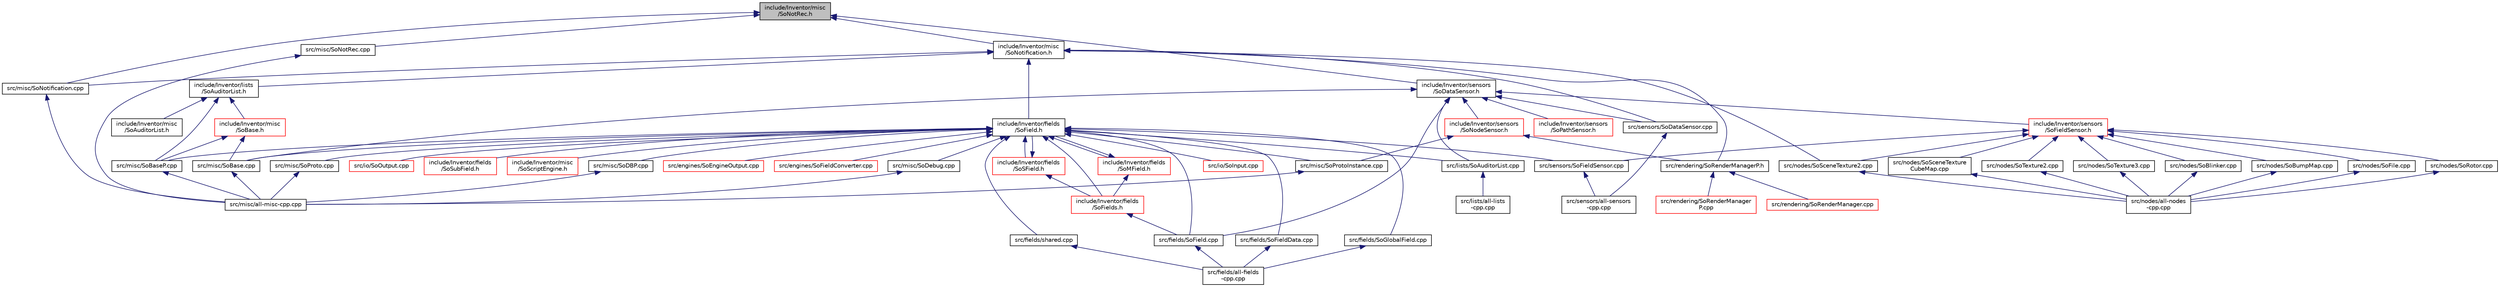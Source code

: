 digraph "include/Inventor/misc/SoNotRec.h"
{
 // LATEX_PDF_SIZE
  edge [fontname="Helvetica",fontsize="10",labelfontname="Helvetica",labelfontsize="10"];
  node [fontname="Helvetica",fontsize="10",shape=record];
  Node1 [label="include/Inventor/misc\l/SoNotRec.h",height=0.2,width=0.4,color="black", fillcolor="grey75", style="filled", fontcolor="black",tooltip=" "];
  Node1 -> Node2 [dir="back",color="midnightblue",fontsize="10",style="solid",fontname="Helvetica"];
  Node2 [label="src/misc/SoNotification.cpp",height=0.2,width=0.4,color="black", fillcolor="white", style="filled",URL="$SoNotification_8cpp.html",tooltip=" "];
  Node2 -> Node3 [dir="back",color="midnightblue",fontsize="10",style="solid",fontname="Helvetica"];
  Node3 [label="src/misc/all-misc-cpp.cpp",height=0.2,width=0.4,color="black", fillcolor="white", style="filled",URL="$all-misc-cpp_8cpp.html",tooltip=" "];
  Node1 -> Node4 [dir="back",color="midnightblue",fontsize="10",style="solid",fontname="Helvetica"];
  Node4 [label="src/misc/SoNotRec.cpp",height=0.2,width=0.4,color="black", fillcolor="white", style="filled",URL="$SoNotRec_8cpp.html",tooltip=" "];
  Node4 -> Node3 [dir="back",color="midnightblue",fontsize="10",style="solid",fontname="Helvetica"];
  Node1 -> Node5 [dir="back",color="midnightblue",fontsize="10",style="solid",fontname="Helvetica"];
  Node5 [label="include/Inventor/misc\l/SoNotification.h",height=0.2,width=0.4,color="black", fillcolor="white", style="filled",URL="$SoNotification_8h.html",tooltip=" "];
  Node5 -> Node2 [dir="back",color="midnightblue",fontsize="10",style="solid",fontname="Helvetica"];
  Node5 -> Node6 [dir="back",color="midnightblue",fontsize="10",style="solid",fontname="Helvetica"];
  Node6 [label="src/nodes/SoSceneTexture2.cpp",height=0.2,width=0.4,color="black", fillcolor="white", style="filled",URL="$SoSceneTexture2_8cpp.html",tooltip=" "];
  Node6 -> Node7 [dir="back",color="midnightblue",fontsize="10",style="solid",fontname="Helvetica"];
  Node7 [label="src/nodes/all-nodes\l-cpp.cpp",height=0.2,width=0.4,color="black", fillcolor="white", style="filled",URL="$all-nodes-cpp_8cpp.html",tooltip=" "];
  Node5 -> Node8 [dir="back",color="midnightblue",fontsize="10",style="solid",fontname="Helvetica"];
  Node8 [label="src/rendering/SoRenderManagerP.h",height=0.2,width=0.4,color="black", fillcolor="white", style="filled",URL="$SoRenderManagerP_8h.html",tooltip=" "];
  Node8 -> Node9 [dir="back",color="midnightblue",fontsize="10",style="solid",fontname="Helvetica"];
  Node9 [label="src/rendering/SoRenderManager.cpp",height=0.2,width=0.4,color="red", fillcolor="white", style="filled",URL="$SoRenderManager_8cpp.html",tooltip=" "];
  Node8 -> Node11 [dir="back",color="midnightblue",fontsize="10",style="solid",fontname="Helvetica"];
  Node11 [label="src/rendering/SoRenderManager\lP.cpp",height=0.2,width=0.4,color="red", fillcolor="white", style="filled",URL="$SoRenderManagerP_8cpp.html",tooltip=" "];
  Node5 -> Node12 [dir="back",color="midnightblue",fontsize="10",style="solid",fontname="Helvetica"];
  Node12 [label="src/sensors/SoDataSensor.cpp",height=0.2,width=0.4,color="black", fillcolor="white", style="filled",URL="$SoDataSensor_8cpp.html",tooltip=" "];
  Node12 -> Node13 [dir="back",color="midnightblue",fontsize="10",style="solid",fontname="Helvetica"];
  Node13 [label="src/sensors/all-sensors\l-cpp.cpp",height=0.2,width=0.4,color="black", fillcolor="white", style="filled",URL="$all-sensors-cpp_8cpp.html",tooltip=" "];
  Node5 -> Node14 [dir="back",color="midnightblue",fontsize="10",style="solid",fontname="Helvetica"];
  Node14 [label="include/Inventor/fields\l/SoField.h",height=0.2,width=0.4,color="black", fillcolor="white", style="filled",URL="$SoField_8h.html",tooltip=" "];
  Node14 -> Node15 [dir="back",color="midnightblue",fontsize="10",style="solid",fontname="Helvetica"];
  Node15 [label="src/engines/SoEngineOutput.cpp",height=0.2,width=0.4,color="red", fillcolor="white", style="filled",URL="$SoEngineOutput_8cpp.html",tooltip=" "];
  Node14 -> Node17 [dir="back",color="midnightblue",fontsize="10",style="solid",fontname="Helvetica"];
  Node17 [label="src/engines/SoFieldConverter.cpp",height=0.2,width=0.4,color="red", fillcolor="white", style="filled",URL="$SoFieldConverter_8cpp.html",tooltip=" "];
  Node14 -> Node18 [dir="back",color="midnightblue",fontsize="10",style="solid",fontname="Helvetica"];
  Node18 [label="src/fields/shared.cpp",height=0.2,width=0.4,color="black", fillcolor="white", style="filled",URL="$shared_8cpp.html",tooltip=" "];
  Node18 -> Node19 [dir="back",color="midnightblue",fontsize="10",style="solid",fontname="Helvetica"];
  Node19 [label="src/fields/all-fields\l-cpp.cpp",height=0.2,width=0.4,color="black", fillcolor="white", style="filled",URL="$all-fields-cpp_8cpp.html",tooltip=" "];
  Node14 -> Node20 [dir="back",color="midnightblue",fontsize="10",style="solid",fontname="Helvetica"];
  Node20 [label="src/fields/SoField.cpp",height=0.2,width=0.4,color="black", fillcolor="white", style="filled",URL="$SoField_8cpp.html",tooltip=" "];
  Node20 -> Node19 [dir="back",color="midnightblue",fontsize="10",style="solid",fontname="Helvetica"];
  Node14 -> Node21 [dir="back",color="midnightblue",fontsize="10",style="solid",fontname="Helvetica"];
  Node21 [label="src/fields/SoFieldData.cpp",height=0.2,width=0.4,color="black", fillcolor="white", style="filled",URL="$SoFieldData_8cpp.html",tooltip=" "];
  Node21 -> Node19 [dir="back",color="midnightblue",fontsize="10",style="solid",fontname="Helvetica"];
  Node14 -> Node22 [dir="back",color="midnightblue",fontsize="10",style="solid",fontname="Helvetica"];
  Node22 [label="src/fields/SoGlobalField.cpp",height=0.2,width=0.4,color="black", fillcolor="white", style="filled",URL="$SoGlobalField_8cpp.html",tooltip=" "];
  Node22 -> Node19 [dir="back",color="midnightblue",fontsize="10",style="solid",fontname="Helvetica"];
  Node14 -> Node23 [dir="back",color="midnightblue",fontsize="10",style="solid",fontname="Helvetica"];
  Node23 [label="src/io/SoInput.cpp",height=0.2,width=0.4,color="red", fillcolor="white", style="filled",URL="$SoInput_8cpp.html",tooltip=" "];
  Node14 -> Node25 [dir="back",color="midnightblue",fontsize="10",style="solid",fontname="Helvetica"];
  Node25 [label="src/io/SoOutput.cpp",height=0.2,width=0.4,color="red", fillcolor="white", style="filled",URL="$SoOutput_8cpp.html",tooltip=" "];
  Node14 -> Node26 [dir="back",color="midnightblue",fontsize="10",style="solid",fontname="Helvetica"];
  Node26 [label="src/lists/SoAuditorList.cpp",height=0.2,width=0.4,color="black", fillcolor="white", style="filled",URL="$SoAuditorList_8cpp.html",tooltip=" "];
  Node26 -> Node27 [dir="back",color="midnightblue",fontsize="10",style="solid",fontname="Helvetica"];
  Node27 [label="src/lists/all-lists\l-cpp.cpp",height=0.2,width=0.4,color="black", fillcolor="white", style="filled",URL="$all-lists-cpp_8cpp.html",tooltip=" "];
  Node14 -> Node28 [dir="back",color="midnightblue",fontsize="10",style="solid",fontname="Helvetica"];
  Node28 [label="src/misc/SoBase.cpp",height=0.2,width=0.4,color="black", fillcolor="white", style="filled",URL="$SoBase_8cpp.html",tooltip=" "];
  Node28 -> Node3 [dir="back",color="midnightblue",fontsize="10",style="solid",fontname="Helvetica"];
  Node14 -> Node29 [dir="back",color="midnightblue",fontsize="10",style="solid",fontname="Helvetica"];
  Node29 [label="src/misc/SoBaseP.cpp",height=0.2,width=0.4,color="black", fillcolor="white", style="filled",URL="$SoBaseP_8cpp.html",tooltip=" "];
  Node29 -> Node3 [dir="back",color="midnightblue",fontsize="10",style="solid",fontname="Helvetica"];
  Node14 -> Node30 [dir="back",color="midnightblue",fontsize="10",style="solid",fontname="Helvetica"];
  Node30 [label="src/misc/SoDBP.cpp",height=0.2,width=0.4,color="black", fillcolor="white", style="filled",URL="$SoDBP_8cpp.html",tooltip=" "];
  Node30 -> Node3 [dir="back",color="midnightblue",fontsize="10",style="solid",fontname="Helvetica"];
  Node14 -> Node31 [dir="back",color="midnightblue",fontsize="10",style="solid",fontname="Helvetica"];
  Node31 [label="src/misc/SoDebug.cpp",height=0.2,width=0.4,color="black", fillcolor="white", style="filled",URL="$SoDebug_8cpp.html",tooltip=" "];
  Node31 -> Node3 [dir="back",color="midnightblue",fontsize="10",style="solid",fontname="Helvetica"];
  Node14 -> Node32 [dir="back",color="midnightblue",fontsize="10",style="solid",fontname="Helvetica"];
  Node32 [label="src/misc/SoProto.cpp",height=0.2,width=0.4,color="black", fillcolor="white", style="filled",URL="$SoProto_8cpp.html",tooltip=" "];
  Node32 -> Node3 [dir="back",color="midnightblue",fontsize="10",style="solid",fontname="Helvetica"];
  Node14 -> Node33 [dir="back",color="midnightblue",fontsize="10",style="solid",fontname="Helvetica"];
  Node33 [label="src/misc/SoProtoInstance.cpp",height=0.2,width=0.4,color="black", fillcolor="white", style="filled",URL="$SoProtoInstance_8cpp.html",tooltip=" "];
  Node33 -> Node3 [dir="back",color="midnightblue",fontsize="10",style="solid",fontname="Helvetica"];
  Node14 -> Node34 [dir="back",color="midnightblue",fontsize="10",style="solid",fontname="Helvetica"];
  Node34 [label="src/sensors/SoFieldSensor.cpp",height=0.2,width=0.4,color="black", fillcolor="white", style="filled",URL="$SoFieldSensor_8cpp.html",tooltip=" "];
  Node34 -> Node13 [dir="back",color="midnightblue",fontsize="10",style="solid",fontname="Helvetica"];
  Node14 -> Node35 [dir="back",color="midnightblue",fontsize="10",style="solid",fontname="Helvetica"];
  Node35 [label="include/Inventor/fields\l/SoFields.h",height=0.2,width=0.4,color="red", fillcolor="white", style="filled",URL="$SoFields_8h.html",tooltip=" "];
  Node35 -> Node20 [dir="back",color="midnightblue",fontsize="10",style="solid",fontname="Helvetica"];
  Node14 -> Node40 [dir="back",color="midnightblue",fontsize="10",style="solid",fontname="Helvetica"];
  Node40 [label="include/Inventor/fields\l/SoMField.h",height=0.2,width=0.4,color="red", fillcolor="white", style="filled",URL="$SoMField_8h.html",tooltip=" "];
  Node40 -> Node14 [dir="back",color="midnightblue",fontsize="10",style="solid",fontname="Helvetica"];
  Node40 -> Node35 [dir="back",color="midnightblue",fontsize="10",style="solid",fontname="Helvetica"];
  Node14 -> Node427 [dir="back",color="midnightblue",fontsize="10",style="solid",fontname="Helvetica"];
  Node427 [label="include/Inventor/fields\l/SoSField.h",height=0.2,width=0.4,color="red", fillcolor="white", style="filled",URL="$SoSField_8h.html",tooltip=" "];
  Node427 -> Node14 [dir="back",color="midnightblue",fontsize="10",style="solid",fontname="Helvetica"];
  Node427 -> Node35 [dir="back",color="midnightblue",fontsize="10",style="solid",fontname="Helvetica"];
  Node14 -> Node784 [dir="back",color="midnightblue",fontsize="10",style="solid",fontname="Helvetica"];
  Node784 [label="include/Inventor/fields\l/SoSubField.h",height=0.2,width=0.4,color="red", fillcolor="white", style="filled",URL="$SoSubField_8h.html",tooltip=" "];
  Node14 -> Node785 [dir="back",color="midnightblue",fontsize="10",style="solid",fontname="Helvetica"];
  Node785 [label="include/Inventor/misc\l/SoScriptEngine.h",height=0.2,width=0.4,color="red", fillcolor="white", style="filled",URL="$SoScriptEngine_8h.html",tooltip=" "];
  Node5 -> Node787 [dir="back",color="midnightblue",fontsize="10",style="solid",fontname="Helvetica"];
  Node787 [label="include/Inventor/lists\l/SoAuditorList.h",height=0.2,width=0.4,color="black", fillcolor="white", style="filled",URL="$lists_2SoAuditorList_8h.html",tooltip=" "];
  Node787 -> Node29 [dir="back",color="midnightblue",fontsize="10",style="solid",fontname="Helvetica"];
  Node787 -> Node788 [dir="back",color="midnightblue",fontsize="10",style="solid",fontname="Helvetica"];
  Node788 [label="include/Inventor/misc\l/SoAuditorList.h",height=0.2,width=0.4,color="black", fillcolor="white", style="filled",URL="$misc_2SoAuditorList_8h.html",tooltip=" "];
  Node787 -> Node789 [dir="back",color="midnightblue",fontsize="10",style="solid",fontname="Helvetica"];
  Node789 [label="include/Inventor/misc\l/SoBase.h",height=0.2,width=0.4,color="red", fillcolor="white", style="filled",URL="$SoBase_8h.html",tooltip=" "];
  Node789 -> Node28 [dir="back",color="midnightblue",fontsize="10",style="solid",fontname="Helvetica"];
  Node789 -> Node29 [dir="back",color="midnightblue",fontsize="10",style="solid",fontname="Helvetica"];
  Node1 -> Node1006 [dir="back",color="midnightblue",fontsize="10",style="solid",fontname="Helvetica"];
  Node1006 [label="include/Inventor/sensors\l/SoDataSensor.h",height=0.2,width=0.4,color="black", fillcolor="white", style="filled",URL="$SoDataSensor_8h.html",tooltip=" "];
  Node1006 -> Node20 [dir="back",color="midnightblue",fontsize="10",style="solid",fontname="Helvetica"];
  Node1006 -> Node26 [dir="back",color="midnightblue",fontsize="10",style="solid",fontname="Helvetica"];
  Node1006 -> Node28 [dir="back",color="midnightblue",fontsize="10",style="solid",fontname="Helvetica"];
  Node1006 -> Node12 [dir="back",color="midnightblue",fontsize="10",style="solid",fontname="Helvetica"];
  Node1006 -> Node1007 [dir="back",color="midnightblue",fontsize="10",style="solid",fontname="Helvetica"];
  Node1007 [label="include/Inventor/sensors\l/SoFieldSensor.h",height=0.2,width=0.4,color="red", fillcolor="white", style="filled",URL="$SoFieldSensor_8h.html",tooltip=" "];
  Node1007 -> Node101 [dir="back",color="midnightblue",fontsize="10",style="solid",fontname="Helvetica"];
  Node101 [label="src/nodes/SoBlinker.cpp",height=0.2,width=0.4,color="black", fillcolor="white", style="filled",URL="$SoBlinker_8cpp.html",tooltip=" "];
  Node101 -> Node7 [dir="back",color="midnightblue",fontsize="10",style="solid",fontname="Helvetica"];
  Node1007 -> Node497 [dir="back",color="midnightblue",fontsize="10",style="solid",fontname="Helvetica"];
  Node497 [label="src/nodes/SoBumpMap.cpp",height=0.2,width=0.4,color="black", fillcolor="white", style="filled",URL="$SoBumpMap_8cpp.html",tooltip=" "];
  Node497 -> Node7 [dir="back",color="midnightblue",fontsize="10",style="solid",fontname="Helvetica"];
  Node1007 -> Node504 [dir="back",color="midnightblue",fontsize="10",style="solid",fontname="Helvetica"];
  Node504 [label="src/nodes/SoFile.cpp",height=0.2,width=0.4,color="black", fillcolor="white", style="filled",URL="$SoFile_8cpp.html",tooltip=" "];
  Node504 -> Node7 [dir="back",color="midnightblue",fontsize="10",style="solid",fontname="Helvetica"];
  Node1007 -> Node488 [dir="back",color="midnightblue",fontsize="10",style="solid",fontname="Helvetica"];
  Node488 [label="src/nodes/SoRotor.cpp",height=0.2,width=0.4,color="black", fillcolor="white", style="filled",URL="$SoRotor_8cpp.html",tooltip=" "];
  Node488 -> Node7 [dir="back",color="midnightblue",fontsize="10",style="solid",fontname="Helvetica"];
  Node1007 -> Node6 [dir="back",color="midnightblue",fontsize="10",style="solid",fontname="Helvetica"];
  Node1007 -> Node294 [dir="back",color="midnightblue",fontsize="10",style="solid",fontname="Helvetica"];
  Node294 [label="src/nodes/SoSceneTexture\lCubeMap.cpp",height=0.2,width=0.4,color="black", fillcolor="white", style="filled",URL="$SoSceneTextureCubeMap_8cpp.html",tooltip=" "];
  Node294 -> Node7 [dir="back",color="midnightblue",fontsize="10",style="solid",fontname="Helvetica"];
  Node1007 -> Node515 [dir="back",color="midnightblue",fontsize="10",style="solid",fontname="Helvetica"];
  Node515 [label="src/nodes/SoTexture2.cpp",height=0.2,width=0.4,color="black", fillcolor="white", style="filled",URL="$SoTexture2_8cpp.html",tooltip=" "];
  Node515 -> Node7 [dir="back",color="midnightblue",fontsize="10",style="solid",fontname="Helvetica"];
  Node1007 -> Node347 [dir="back",color="midnightblue",fontsize="10",style="solid",fontname="Helvetica"];
  Node347 [label="src/nodes/SoTexture3.cpp",height=0.2,width=0.4,color="black", fillcolor="white", style="filled",URL="$SoTexture3_8cpp.html",tooltip=" "];
  Node347 -> Node7 [dir="back",color="midnightblue",fontsize="10",style="solid",fontname="Helvetica"];
  Node1007 -> Node34 [dir="back",color="midnightblue",fontsize="10",style="solid",fontname="Helvetica"];
  Node1006 -> Node1009 [dir="back",color="midnightblue",fontsize="10",style="solid",fontname="Helvetica"];
  Node1009 [label="include/Inventor/sensors\l/SoNodeSensor.h",height=0.2,width=0.4,color="red", fillcolor="white", style="filled",URL="$SoNodeSensor_8h.html",tooltip=" "];
  Node1009 -> Node33 [dir="back",color="midnightblue",fontsize="10",style="solid",fontname="Helvetica"];
  Node1009 -> Node8 [dir="back",color="midnightblue",fontsize="10",style="solid",fontname="Helvetica"];
  Node1006 -> Node1010 [dir="back",color="midnightblue",fontsize="10",style="solid",fontname="Helvetica"];
  Node1010 [label="include/Inventor/sensors\l/SoPathSensor.h",height=0.2,width=0.4,color="red", fillcolor="white", style="filled",URL="$SoPathSensor_8h.html",tooltip=" "];
}
